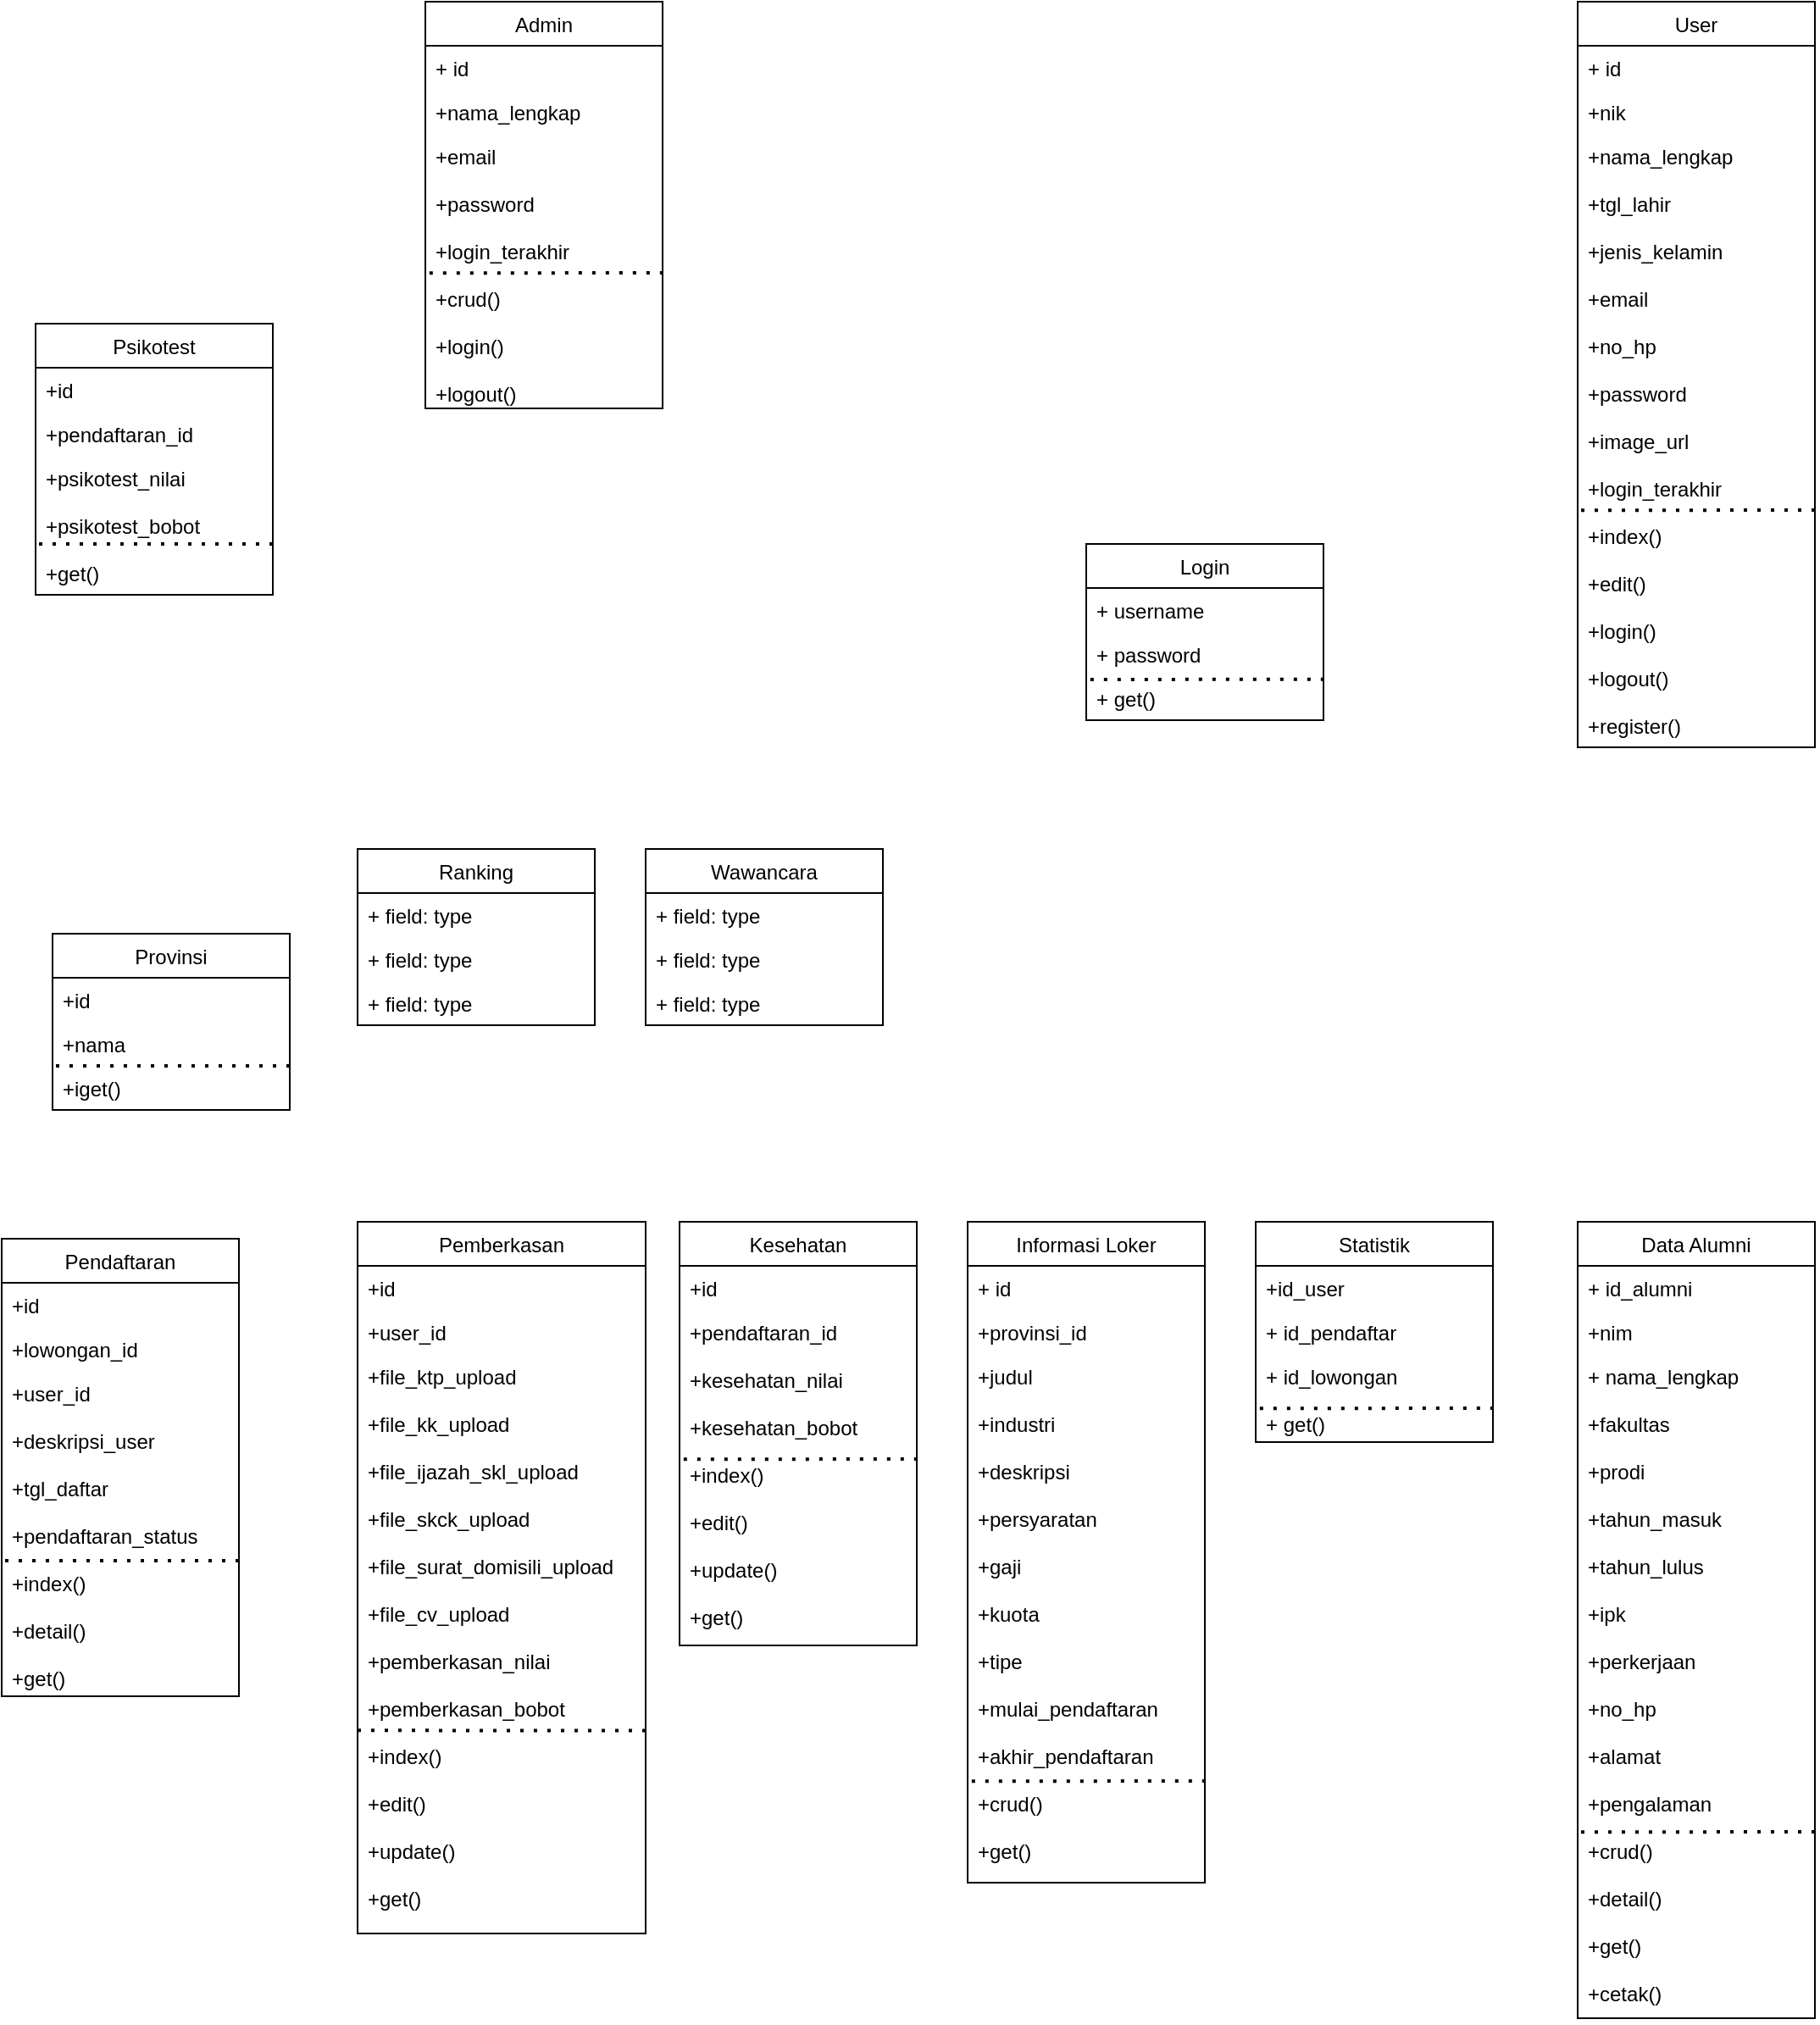 <mxfile version="20.0.3" type="github">
  <diagram id="8VXRsfA2JbnLdSGY70NK" name="Page-1">
    <mxGraphModel dx="1568" dy="1502" grid="1" gridSize="10" guides="1" tooltips="1" connect="1" arrows="1" fold="1" page="1" pageScale="1" pageWidth="850" pageHeight="1100" math="0" shadow="0">
      <root>
        <mxCell id="0" />
        <mxCell id="1" parent="0" />
        <mxCell id="RGDypvN8in3GUUsTKDcG-1" value="Login" style="swimlane;fontStyle=0;childLayout=stackLayout;horizontal=1;startSize=26;fillColor=none;horizontalStack=0;resizeParent=1;resizeParentMax=0;resizeLast=0;collapsible=1;marginBottom=0;" vertex="1" parent="1">
          <mxGeometry x="390" y="-120" width="140" height="104" as="geometry" />
        </mxCell>
        <mxCell id="RGDypvN8in3GUUsTKDcG-2" value="+ username" style="text;strokeColor=none;fillColor=none;align=left;verticalAlign=top;spacingLeft=4;spacingRight=4;overflow=hidden;rotatable=0;points=[[0,0.5],[1,0.5]];portConstraint=eastwest;" vertex="1" parent="RGDypvN8in3GUUsTKDcG-1">
          <mxGeometry y="26" width="140" height="26" as="geometry" />
        </mxCell>
        <mxCell id="RGDypvN8in3GUUsTKDcG-3" value="+ password" style="text;strokeColor=none;fillColor=none;align=left;verticalAlign=top;spacingLeft=4;spacingRight=4;overflow=hidden;rotatable=0;points=[[0,0.5],[1,0.5]];portConstraint=eastwest;" vertex="1" parent="RGDypvN8in3GUUsTKDcG-1">
          <mxGeometry y="52" width="140" height="26" as="geometry" />
        </mxCell>
        <mxCell id="RGDypvN8in3GUUsTKDcG-4" value="+ get()" style="text;strokeColor=none;fillColor=none;align=left;verticalAlign=top;spacingLeft=4;spacingRight=4;overflow=hidden;rotatable=0;points=[[0,0.5],[1,0.5]];portConstraint=eastwest;" vertex="1" parent="RGDypvN8in3GUUsTKDcG-1">
          <mxGeometry y="78" width="140" height="26" as="geometry" />
        </mxCell>
        <mxCell id="RGDypvN8in3GUUsTKDcG-5" value="" style="endArrow=none;dashed=1;html=1;dashPattern=1 3;strokeWidth=2;rounded=0;exitX=1.003;exitY=1.071;exitDx=0;exitDy=0;exitPerimeter=0;" edge="1" parent="RGDypvN8in3GUUsTKDcG-1" source="RGDypvN8in3GUUsTKDcG-3">
          <mxGeometry width="50" height="50" relative="1" as="geometry">
            <mxPoint x="30" y="120" as="sourcePoint" />
            <mxPoint y="80" as="targetPoint" />
          </mxGeometry>
        </mxCell>
        <mxCell id="RGDypvN8in3GUUsTKDcG-6" value="Admin" style="swimlane;fontStyle=0;childLayout=stackLayout;horizontal=1;startSize=26;fillColor=none;horizontalStack=0;resizeParent=1;resizeParentMax=0;resizeLast=0;collapsible=1;marginBottom=0;" vertex="1" parent="1">
          <mxGeometry y="-440" width="140" height="240" as="geometry" />
        </mxCell>
        <mxCell id="RGDypvN8in3GUUsTKDcG-7" value="+ id" style="text;strokeColor=none;fillColor=none;align=left;verticalAlign=top;spacingLeft=4;spacingRight=4;overflow=hidden;rotatable=0;points=[[0,0.5],[1,0.5]];portConstraint=eastwest;" vertex="1" parent="RGDypvN8in3GUUsTKDcG-6">
          <mxGeometry y="26" width="140" height="26" as="geometry" />
        </mxCell>
        <mxCell id="RGDypvN8in3GUUsTKDcG-8" value="+nama_lengkap" style="text;strokeColor=none;fillColor=none;align=left;verticalAlign=top;spacingLeft=4;spacingRight=4;overflow=hidden;rotatable=0;points=[[0,0.5],[1,0.5]];portConstraint=eastwest;" vertex="1" parent="RGDypvN8in3GUUsTKDcG-6">
          <mxGeometry y="52" width="140" height="26" as="geometry" />
        </mxCell>
        <mxCell id="RGDypvN8in3GUUsTKDcG-48" value="" style="endArrow=none;dashed=1;html=1;dashPattern=1 3;strokeWidth=2;rounded=0;exitX=1.003;exitY=1.071;exitDx=0;exitDy=0;exitPerimeter=0;" edge="1" parent="RGDypvN8in3GUUsTKDcG-6">
          <mxGeometry width="50" height="50" relative="1" as="geometry">
            <mxPoint x="140.42" y="159.996" as="sourcePoint" />
            <mxPoint y="160.15" as="targetPoint" />
          </mxGeometry>
        </mxCell>
        <mxCell id="RGDypvN8in3GUUsTKDcG-9" value="+email&#xa;&#xa;+password&#xa;&#xa;+login_terakhir&#xa;&#xa;+crud()&#xa;&#xa;+login()&#xa;&#xa;+logout()" style="text;strokeColor=none;fillColor=none;align=left;verticalAlign=top;spacingLeft=4;spacingRight=4;overflow=hidden;rotatable=0;points=[[0,0.5],[1,0.5]];portConstraint=eastwest;" vertex="1" parent="RGDypvN8in3GUUsTKDcG-6">
          <mxGeometry y="78" width="140" height="162" as="geometry" />
        </mxCell>
        <mxCell id="RGDypvN8in3GUUsTKDcG-10" value="User" style="swimlane;fontStyle=0;childLayout=stackLayout;horizontal=1;startSize=26;fillColor=none;horizontalStack=0;resizeParent=1;resizeParentMax=0;resizeLast=0;collapsible=1;marginBottom=0;" vertex="1" parent="1">
          <mxGeometry x="680" y="-440" width="140" height="440" as="geometry" />
        </mxCell>
        <mxCell id="RGDypvN8in3GUUsTKDcG-11" value="+ id" style="text;strokeColor=none;fillColor=none;align=left;verticalAlign=top;spacingLeft=4;spacingRight=4;overflow=hidden;rotatable=0;points=[[0,0.5],[1,0.5]];portConstraint=eastwest;" vertex="1" parent="RGDypvN8in3GUUsTKDcG-10">
          <mxGeometry y="26" width="140" height="26" as="geometry" />
        </mxCell>
        <mxCell id="RGDypvN8in3GUUsTKDcG-12" value="+nik" style="text;strokeColor=none;fillColor=none;align=left;verticalAlign=top;spacingLeft=4;spacingRight=4;overflow=hidden;rotatable=0;points=[[0,0.5],[1,0.5]];portConstraint=eastwest;" vertex="1" parent="RGDypvN8in3GUUsTKDcG-10">
          <mxGeometry y="52" width="140" height="26" as="geometry" />
        </mxCell>
        <mxCell id="RGDypvN8in3GUUsTKDcG-13" value="+nama_lengkap&#xa;&#xa;+tgl_lahir&#xa;&#xa;+jenis_kelamin&#xa;&#xa;+email&#xa;&#xa;+no_hp&#xa;&#xa;+password&#xa;&#xa;+image_url&#xa;&#xa;+login_terakhir&#xa;&#xa;+index()&#xa;&#xa;+edit()&#xa;&#xa;+login()&#xa;&#xa;+logout()&#xa;&#xa;+register()" style="text;strokeColor=none;fillColor=none;align=left;verticalAlign=top;spacingLeft=4;spacingRight=4;overflow=hidden;rotatable=0;points=[[0,0.5],[1,0.5]];portConstraint=eastwest;" vertex="1" parent="RGDypvN8in3GUUsTKDcG-10">
          <mxGeometry y="78" width="140" height="362" as="geometry" />
        </mxCell>
        <mxCell id="RGDypvN8in3GUUsTKDcG-47" value="" style="endArrow=none;dashed=1;html=1;dashPattern=1 3;strokeWidth=2;rounded=0;exitX=1.003;exitY=1.071;exitDx=0;exitDy=0;exitPerimeter=0;" edge="1" parent="RGDypvN8in3GUUsTKDcG-10">
          <mxGeometry width="50" height="50" relative="1" as="geometry">
            <mxPoint x="140" y="299.996" as="sourcePoint" />
            <mxPoint x="-0.42" y="300.15" as="targetPoint" />
          </mxGeometry>
        </mxCell>
        <mxCell id="RGDypvN8in3GUUsTKDcG-14" value="Data Alumni" style="swimlane;fontStyle=0;childLayout=stackLayout;horizontal=1;startSize=26;fillColor=none;horizontalStack=0;resizeParent=1;resizeParentMax=0;resizeLast=0;collapsible=1;marginBottom=0;" vertex="1" parent="1">
          <mxGeometry x="680" y="280" width="140" height="470" as="geometry" />
        </mxCell>
        <mxCell id="RGDypvN8in3GUUsTKDcG-15" value="+ id_alumni" style="text;strokeColor=none;fillColor=none;align=left;verticalAlign=top;spacingLeft=4;spacingRight=4;overflow=hidden;rotatable=0;points=[[0,0.5],[1,0.5]];portConstraint=eastwest;" vertex="1" parent="RGDypvN8in3GUUsTKDcG-14">
          <mxGeometry y="26" width="140" height="26" as="geometry" />
        </mxCell>
        <mxCell id="RGDypvN8in3GUUsTKDcG-16" value="+nim" style="text;strokeColor=none;fillColor=none;align=left;verticalAlign=top;spacingLeft=4;spacingRight=4;overflow=hidden;rotatable=0;points=[[0,0.5],[1,0.5]];portConstraint=eastwest;" vertex="1" parent="RGDypvN8in3GUUsTKDcG-14">
          <mxGeometry y="52" width="140" height="26" as="geometry" />
        </mxCell>
        <mxCell id="RGDypvN8in3GUUsTKDcG-17" value="+ nama_lengkap&#xa;&#xa;+fakultas&#xa;&#xa;+prodi&#xa;&#xa;+tahun_masuk&#xa;&#xa;+tahun_lulus&#xa;&#xa;+ipk&#xa;&#xa;+perkerjaan&#xa;&#xa;+no_hp&#xa;&#xa;+alamat&#xa;&#xa;+pengalaman&#xa;&#xa;+crud()&#xa;&#xa;+detail()&#xa;&#xa;+get()&#xa;&#xa;+cetak()&#xa;" style="text;strokeColor=none;fillColor=none;align=left;verticalAlign=top;spacingLeft=4;spacingRight=4;overflow=hidden;rotatable=0;points=[[0,0.5],[1,0.5]];portConstraint=eastwest;" vertex="1" parent="RGDypvN8in3GUUsTKDcG-14">
          <mxGeometry y="78" width="140" height="392" as="geometry" />
        </mxCell>
        <mxCell id="RGDypvN8in3GUUsTKDcG-52" value="" style="endArrow=none;dashed=1;html=1;dashPattern=1 3;strokeWidth=2;rounded=0;exitX=1.003;exitY=1.071;exitDx=0;exitDy=0;exitPerimeter=0;" edge="1" parent="RGDypvN8in3GUUsTKDcG-14">
          <mxGeometry width="50" height="50" relative="1" as="geometry">
            <mxPoint x="140" y="359.996" as="sourcePoint" />
            <mxPoint x="-0.42" y="360.15" as="targetPoint" />
          </mxGeometry>
        </mxCell>
        <mxCell id="RGDypvN8in3GUUsTKDcG-18" value="Statistik" style="swimlane;fontStyle=0;childLayout=stackLayout;horizontal=1;startSize=26;fillColor=none;horizontalStack=0;resizeParent=1;resizeParentMax=0;resizeLast=0;collapsible=1;marginBottom=0;" vertex="1" parent="1">
          <mxGeometry x="490" y="280" width="140" height="130" as="geometry" />
        </mxCell>
        <mxCell id="RGDypvN8in3GUUsTKDcG-19" value="+id_user" style="text;strokeColor=none;fillColor=none;align=left;verticalAlign=top;spacingLeft=4;spacingRight=4;overflow=hidden;rotatable=0;points=[[0,0.5],[1,0.5]];portConstraint=eastwest;" vertex="1" parent="RGDypvN8in3GUUsTKDcG-18">
          <mxGeometry y="26" width="140" height="26" as="geometry" />
        </mxCell>
        <mxCell id="RGDypvN8in3GUUsTKDcG-20" value="+ id_pendaftar" style="text;strokeColor=none;fillColor=none;align=left;verticalAlign=top;spacingLeft=4;spacingRight=4;overflow=hidden;rotatable=0;points=[[0,0.5],[1,0.5]];portConstraint=eastwest;" vertex="1" parent="RGDypvN8in3GUUsTKDcG-18">
          <mxGeometry y="52" width="140" height="26" as="geometry" />
        </mxCell>
        <mxCell id="RGDypvN8in3GUUsTKDcG-49" value="" style="endArrow=none;dashed=1;html=1;dashPattern=1 3;strokeWidth=2;rounded=0;exitX=1.003;exitY=1.071;exitDx=0;exitDy=0;exitPerimeter=0;" edge="1" parent="RGDypvN8in3GUUsTKDcG-18">
          <mxGeometry width="50" height="50" relative="1" as="geometry">
            <mxPoint x="140.42" y="109.996" as="sourcePoint" />
            <mxPoint y="110.15" as="targetPoint" />
          </mxGeometry>
        </mxCell>
        <mxCell id="RGDypvN8in3GUUsTKDcG-21" value="+ id_lowongan&#xa;&#xa;+ get()" style="text;strokeColor=none;fillColor=none;align=left;verticalAlign=top;spacingLeft=4;spacingRight=4;overflow=hidden;rotatable=0;points=[[0,0.5],[1,0.5]];portConstraint=eastwest;" vertex="1" parent="RGDypvN8in3GUUsTKDcG-18">
          <mxGeometry y="78" width="140" height="52" as="geometry" />
        </mxCell>
        <mxCell id="RGDypvN8in3GUUsTKDcG-22" value="Informasi Loker" style="swimlane;fontStyle=0;childLayout=stackLayout;horizontal=1;startSize=26;fillColor=none;horizontalStack=0;resizeParent=1;resizeParentMax=0;resizeLast=0;collapsible=1;marginBottom=0;" vertex="1" parent="1">
          <mxGeometry x="320" y="280" width="140" height="390" as="geometry" />
        </mxCell>
        <mxCell id="RGDypvN8in3GUUsTKDcG-23" value="+ id" style="text;strokeColor=none;fillColor=none;align=left;verticalAlign=top;spacingLeft=4;spacingRight=4;overflow=hidden;rotatable=0;points=[[0,0.5],[1,0.5]];portConstraint=eastwest;" vertex="1" parent="RGDypvN8in3GUUsTKDcG-22">
          <mxGeometry y="26" width="140" height="26" as="geometry" />
        </mxCell>
        <mxCell id="RGDypvN8in3GUUsTKDcG-24" value="+provinsi_id" style="text;strokeColor=none;fillColor=none;align=left;verticalAlign=top;spacingLeft=4;spacingRight=4;overflow=hidden;rotatable=0;points=[[0,0.5],[1,0.5]];portConstraint=eastwest;" vertex="1" parent="RGDypvN8in3GUUsTKDcG-22">
          <mxGeometry y="52" width="140" height="26" as="geometry" />
        </mxCell>
        <mxCell id="RGDypvN8in3GUUsTKDcG-25" value="+judul&#xa;&#xa;+industri&#xa;&#xa;+deskripsi&#xa;&#xa;+persyaratan&#xa;&#xa;+gaji&#xa;&#xa;+kuota&#xa;&#xa;+tipe&#xa;&#xa;+mulai_pendaftaran&#xa;&#xa;+akhir_pendaftaran&#xa;&#xa;+crud()&#xa;&#xa;+get()" style="text;strokeColor=none;fillColor=none;align=left;verticalAlign=top;spacingLeft=4;spacingRight=4;overflow=hidden;rotatable=0;points=[[0,0.5],[1,0.5]];portConstraint=eastwest;" vertex="1" parent="RGDypvN8in3GUUsTKDcG-22">
          <mxGeometry y="78" width="140" height="312" as="geometry" />
        </mxCell>
        <mxCell id="RGDypvN8in3GUUsTKDcG-53" value="" style="endArrow=none;dashed=1;html=1;dashPattern=1 3;strokeWidth=2;rounded=0;exitX=1.003;exitY=1.071;exitDx=0;exitDy=0;exitPerimeter=0;" edge="1" parent="RGDypvN8in3GUUsTKDcG-22">
          <mxGeometry width="50" height="50" relative="1" as="geometry">
            <mxPoint x="140.42" y="329.996" as="sourcePoint" />
            <mxPoint x="-5.116e-13" y="330.15" as="targetPoint" />
          </mxGeometry>
        </mxCell>
        <mxCell id="RGDypvN8in3GUUsTKDcG-26" value="Kesehatan" style="swimlane;fontStyle=0;childLayout=stackLayout;horizontal=1;startSize=26;fillColor=none;horizontalStack=0;resizeParent=1;resizeParentMax=0;resizeLast=0;collapsible=1;marginBottom=0;" vertex="1" parent="1">
          <mxGeometry x="150" y="280" width="140" height="250" as="geometry" />
        </mxCell>
        <mxCell id="RGDypvN8in3GUUsTKDcG-28" value="+id" style="text;strokeColor=none;fillColor=none;align=left;verticalAlign=top;spacingLeft=4;spacingRight=4;overflow=hidden;rotatable=0;points=[[0,0.5],[1,0.5]];portConstraint=eastwest;" vertex="1" parent="RGDypvN8in3GUUsTKDcG-26">
          <mxGeometry y="26" width="140" height="26" as="geometry" />
        </mxCell>
        <mxCell id="RGDypvN8in3GUUsTKDcG-50" value="" style="endArrow=none;dashed=1;html=1;dashPattern=1 3;strokeWidth=2;rounded=0;exitX=1.003;exitY=1.071;exitDx=0;exitDy=0;exitPerimeter=0;" edge="1" parent="RGDypvN8in3GUUsTKDcG-26">
          <mxGeometry width="50" height="50" relative="1" as="geometry">
            <mxPoint x="140.42" y="139.996" as="sourcePoint" />
            <mxPoint y="140.15" as="targetPoint" />
          </mxGeometry>
        </mxCell>
        <mxCell id="RGDypvN8in3GUUsTKDcG-29" value="+pendaftaran_id&#xa;&#xa;+kesehatan_nilai&#xa;&#xa;+kesehatan_bobot&#xa;&#xa;+index()&#xa;&#xa;+edit()&#xa;&#xa;+update()&#xa;&#xa;+get()&#xa;&#xa;" style="text;strokeColor=none;fillColor=none;align=left;verticalAlign=top;spacingLeft=4;spacingRight=4;overflow=hidden;rotatable=0;points=[[0,0.5],[1,0.5]];portConstraint=eastwest;" vertex="1" parent="RGDypvN8in3GUUsTKDcG-26">
          <mxGeometry y="52" width="140" height="198" as="geometry" />
        </mxCell>
        <mxCell id="RGDypvN8in3GUUsTKDcG-39" value="Pemberkasan" style="swimlane;fontStyle=0;childLayout=stackLayout;horizontal=1;startSize=26;fillColor=none;horizontalStack=0;resizeParent=1;resizeParentMax=0;resizeLast=0;collapsible=1;marginBottom=0;" vertex="1" parent="1">
          <mxGeometry x="-40" y="280" width="170" height="420" as="geometry" />
        </mxCell>
        <mxCell id="RGDypvN8in3GUUsTKDcG-40" value="+id" style="text;strokeColor=none;fillColor=none;align=left;verticalAlign=top;spacingLeft=4;spacingRight=4;overflow=hidden;rotatable=0;points=[[0,0.5],[1,0.5]];portConstraint=eastwest;" vertex="1" parent="RGDypvN8in3GUUsTKDcG-39">
          <mxGeometry y="26" width="170" height="26" as="geometry" />
        </mxCell>
        <mxCell id="RGDypvN8in3GUUsTKDcG-41" value="+user_id" style="text;strokeColor=none;fillColor=none;align=left;verticalAlign=top;spacingLeft=4;spacingRight=4;overflow=hidden;rotatable=0;points=[[0,0.5],[1,0.5]];portConstraint=eastwest;" vertex="1" parent="RGDypvN8in3GUUsTKDcG-39">
          <mxGeometry y="52" width="170" height="26" as="geometry" />
        </mxCell>
        <mxCell id="RGDypvN8in3GUUsTKDcG-42" value="+file_ktp_upload&#xa;&#xa;+file_kk_upload&#xa;&#xa;+file_ijazah_skl_upload&#xa;&#xa;+file_skck_upload&#xa;&#xa;+file_surat_domisili_upload&#xa;&#xa;+file_cv_upload&#xa;&#xa;+pemberkasan_nilai&#xa;&#xa;+pemberkasan_bobot&#xa;&#xa;+index()&#xa;&#xa;+edit()&#xa;&#xa;+update()&#xa;&#xa;+get()&#xa;" style="text;strokeColor=none;fillColor=none;align=left;verticalAlign=top;spacingLeft=4;spacingRight=4;overflow=hidden;rotatable=0;points=[[0,0.5],[1,0.5]];portConstraint=eastwest;" vertex="1" parent="RGDypvN8in3GUUsTKDcG-39">
          <mxGeometry y="78" width="170" height="342" as="geometry" />
        </mxCell>
        <mxCell id="RGDypvN8in3GUUsTKDcG-70" value="" style="endArrow=none;dashed=1;html=1;dashPattern=1 3;strokeWidth=2;rounded=0;exitX=1;exitY=0.65;exitDx=0;exitDy=0;exitPerimeter=0;" edge="1" parent="RGDypvN8in3GUUsTKDcG-39" source="RGDypvN8in3GUUsTKDcG-42">
          <mxGeometry width="50" height="50" relative="1" as="geometry">
            <mxPoint x="140.42" y="299.996" as="sourcePoint" />
            <mxPoint y="300.15" as="targetPoint" />
          </mxGeometry>
        </mxCell>
        <mxCell id="RGDypvN8in3GUUsTKDcG-43" value="Pendaftaran" style="swimlane;fontStyle=0;childLayout=stackLayout;horizontal=1;startSize=26;fillColor=none;horizontalStack=0;resizeParent=1;resizeParentMax=0;resizeLast=0;collapsible=1;marginBottom=0;" vertex="1" parent="1">
          <mxGeometry x="-250" y="290" width="140" height="270" as="geometry" />
        </mxCell>
        <mxCell id="RGDypvN8in3GUUsTKDcG-44" value="+id" style="text;strokeColor=none;fillColor=none;align=left;verticalAlign=top;spacingLeft=4;spacingRight=4;overflow=hidden;rotatable=0;points=[[0,0.5],[1,0.5]];portConstraint=eastwest;" vertex="1" parent="RGDypvN8in3GUUsTKDcG-43">
          <mxGeometry y="26" width="140" height="26" as="geometry" />
        </mxCell>
        <mxCell id="RGDypvN8in3GUUsTKDcG-45" value="+lowongan_id" style="text;strokeColor=none;fillColor=none;align=left;verticalAlign=top;spacingLeft=4;spacingRight=4;overflow=hidden;rotatable=0;points=[[0,0.5],[1,0.5]];portConstraint=eastwest;" vertex="1" parent="RGDypvN8in3GUUsTKDcG-43">
          <mxGeometry y="52" width="140" height="26" as="geometry" />
        </mxCell>
        <mxCell id="RGDypvN8in3GUUsTKDcG-46" value="+user_id&#xa;&#xa;+deskripsi_user&#xa;&#xa;+tgl_daftar&#xa;&#xa;+pendaftaran_status&#xa;&#xa;+index()&#xa;&#xa;+detail()&#xa;&#xa;+get()&#xa;" style="text;strokeColor=none;fillColor=none;align=left;verticalAlign=top;spacingLeft=4;spacingRight=4;overflow=hidden;rotatable=0;points=[[0,0.5],[1,0.5]];portConstraint=eastwest;" vertex="1" parent="RGDypvN8in3GUUsTKDcG-43">
          <mxGeometry y="78" width="140" height="192" as="geometry" />
        </mxCell>
        <mxCell id="RGDypvN8in3GUUsTKDcG-72" value="" style="endArrow=none;dashed=1;html=1;dashPattern=1 3;strokeWidth=2;rounded=0;" edge="1" parent="RGDypvN8in3GUUsTKDcG-43">
          <mxGeometry width="50" height="50" relative="1" as="geometry">
            <mxPoint x="140" y="190" as="sourcePoint" />
            <mxPoint y="190.0" as="targetPoint" />
          </mxGeometry>
        </mxCell>
        <mxCell id="RGDypvN8in3GUUsTKDcG-54" value="Provinsi" style="swimlane;fontStyle=0;childLayout=stackLayout;horizontal=1;startSize=26;fillColor=none;horizontalStack=0;resizeParent=1;resizeParentMax=0;resizeLast=0;collapsible=1;marginBottom=0;" vertex="1" parent="1">
          <mxGeometry x="-220" y="110" width="140" height="104" as="geometry" />
        </mxCell>
        <mxCell id="RGDypvN8in3GUUsTKDcG-55" value="+id" style="text;strokeColor=none;fillColor=none;align=left;verticalAlign=top;spacingLeft=4;spacingRight=4;overflow=hidden;rotatable=0;points=[[0,0.5],[1,0.5]];portConstraint=eastwest;" vertex="1" parent="RGDypvN8in3GUUsTKDcG-54">
          <mxGeometry y="26" width="140" height="26" as="geometry" />
        </mxCell>
        <mxCell id="RGDypvN8in3GUUsTKDcG-56" value="+nama" style="text;strokeColor=none;fillColor=none;align=left;verticalAlign=top;spacingLeft=4;spacingRight=4;overflow=hidden;rotatable=0;points=[[0,0.5],[1,0.5]];portConstraint=eastwest;" vertex="1" parent="RGDypvN8in3GUUsTKDcG-54">
          <mxGeometry y="52" width="140" height="26" as="geometry" />
        </mxCell>
        <mxCell id="RGDypvN8in3GUUsTKDcG-73" value="" style="endArrow=none;dashed=1;html=1;dashPattern=1 3;strokeWidth=2;rounded=0;" edge="1" parent="RGDypvN8in3GUUsTKDcG-54">
          <mxGeometry width="50" height="50" relative="1" as="geometry">
            <mxPoint x="140" y="78.0" as="sourcePoint" />
            <mxPoint y="78.0" as="targetPoint" />
          </mxGeometry>
        </mxCell>
        <mxCell id="RGDypvN8in3GUUsTKDcG-57" value="+iget()" style="text;strokeColor=none;fillColor=none;align=left;verticalAlign=top;spacingLeft=4;spacingRight=4;overflow=hidden;rotatable=0;points=[[0,0.5],[1,0.5]];portConstraint=eastwest;" vertex="1" parent="RGDypvN8in3GUUsTKDcG-54">
          <mxGeometry y="78" width="140" height="26" as="geometry" />
        </mxCell>
        <mxCell id="RGDypvN8in3GUUsTKDcG-58" value="Psikotest" style="swimlane;fontStyle=0;childLayout=stackLayout;horizontal=1;startSize=26;fillColor=none;horizontalStack=0;resizeParent=1;resizeParentMax=0;resizeLast=0;collapsible=1;marginBottom=0;" vertex="1" parent="1">
          <mxGeometry x="-230" y="-250" width="140" height="160" as="geometry" />
        </mxCell>
        <mxCell id="RGDypvN8in3GUUsTKDcG-59" value="+id" style="text;strokeColor=none;fillColor=none;align=left;verticalAlign=top;spacingLeft=4;spacingRight=4;overflow=hidden;rotatable=0;points=[[0,0.5],[1,0.5]];portConstraint=eastwest;" vertex="1" parent="RGDypvN8in3GUUsTKDcG-58">
          <mxGeometry y="26" width="140" height="26" as="geometry" />
        </mxCell>
        <mxCell id="RGDypvN8in3GUUsTKDcG-60" value="+pendaftaran_id " style="text;strokeColor=none;fillColor=none;align=left;verticalAlign=top;spacingLeft=4;spacingRight=4;overflow=hidden;rotatable=0;points=[[0,0.5],[1,0.5]];portConstraint=eastwest;" vertex="1" parent="RGDypvN8in3GUUsTKDcG-58">
          <mxGeometry y="52" width="140" height="26" as="geometry" />
        </mxCell>
        <mxCell id="RGDypvN8in3GUUsTKDcG-61" value="+psikotest_nilai&#xa;&#xa;+psikotest_bobot&#xa;&#xa;+get()&#xa;" style="text;strokeColor=none;fillColor=none;align=left;verticalAlign=top;spacingLeft=4;spacingRight=4;overflow=hidden;rotatable=0;points=[[0,0.5],[1,0.5]];portConstraint=eastwest;" vertex="1" parent="RGDypvN8in3GUUsTKDcG-58">
          <mxGeometry y="78" width="140" height="82" as="geometry" />
        </mxCell>
        <mxCell id="RGDypvN8in3GUUsTKDcG-76" value="" style="endArrow=none;dashed=1;html=1;dashPattern=1 3;strokeWidth=2;rounded=0;" edge="1" parent="RGDypvN8in3GUUsTKDcG-58">
          <mxGeometry width="50" height="50" relative="1" as="geometry">
            <mxPoint x="140" y="130.0" as="sourcePoint" />
            <mxPoint y="130.0" as="targetPoint" />
          </mxGeometry>
        </mxCell>
        <mxCell id="RGDypvN8in3GUUsTKDcG-62" value="Ranking" style="swimlane;fontStyle=0;childLayout=stackLayout;horizontal=1;startSize=26;fillColor=none;horizontalStack=0;resizeParent=1;resizeParentMax=0;resizeLast=0;collapsible=1;marginBottom=0;" vertex="1" parent="1">
          <mxGeometry x="-40" y="60" width="140" height="104" as="geometry" />
        </mxCell>
        <mxCell id="RGDypvN8in3GUUsTKDcG-63" value="+ field: type" style="text;strokeColor=none;fillColor=none;align=left;verticalAlign=top;spacingLeft=4;spacingRight=4;overflow=hidden;rotatable=0;points=[[0,0.5],[1,0.5]];portConstraint=eastwest;" vertex="1" parent="RGDypvN8in3GUUsTKDcG-62">
          <mxGeometry y="26" width="140" height="26" as="geometry" />
        </mxCell>
        <mxCell id="RGDypvN8in3GUUsTKDcG-64" value="+ field: type" style="text;strokeColor=none;fillColor=none;align=left;verticalAlign=top;spacingLeft=4;spacingRight=4;overflow=hidden;rotatable=0;points=[[0,0.5],[1,0.5]];portConstraint=eastwest;" vertex="1" parent="RGDypvN8in3GUUsTKDcG-62">
          <mxGeometry y="52" width="140" height="26" as="geometry" />
        </mxCell>
        <mxCell id="RGDypvN8in3GUUsTKDcG-65" value="+ field: type" style="text;strokeColor=none;fillColor=none;align=left;verticalAlign=top;spacingLeft=4;spacingRight=4;overflow=hidden;rotatable=0;points=[[0,0.5],[1,0.5]];portConstraint=eastwest;" vertex="1" parent="RGDypvN8in3GUUsTKDcG-62">
          <mxGeometry y="78" width="140" height="26" as="geometry" />
        </mxCell>
        <mxCell id="RGDypvN8in3GUUsTKDcG-66" value="Wawancara" style="swimlane;fontStyle=0;childLayout=stackLayout;horizontal=1;startSize=26;fillColor=none;horizontalStack=0;resizeParent=1;resizeParentMax=0;resizeLast=0;collapsible=1;marginBottom=0;" vertex="1" parent="1">
          <mxGeometry x="130" y="60" width="140" height="104" as="geometry" />
        </mxCell>
        <mxCell id="RGDypvN8in3GUUsTKDcG-67" value="+ field: type" style="text;strokeColor=none;fillColor=none;align=left;verticalAlign=top;spacingLeft=4;spacingRight=4;overflow=hidden;rotatable=0;points=[[0,0.5],[1,0.5]];portConstraint=eastwest;" vertex="1" parent="RGDypvN8in3GUUsTKDcG-66">
          <mxGeometry y="26" width="140" height="26" as="geometry" />
        </mxCell>
        <mxCell id="RGDypvN8in3GUUsTKDcG-68" value="+ field: type" style="text;strokeColor=none;fillColor=none;align=left;verticalAlign=top;spacingLeft=4;spacingRight=4;overflow=hidden;rotatable=0;points=[[0,0.5],[1,0.5]];portConstraint=eastwest;" vertex="1" parent="RGDypvN8in3GUUsTKDcG-66">
          <mxGeometry y="52" width="140" height="26" as="geometry" />
        </mxCell>
        <mxCell id="RGDypvN8in3GUUsTKDcG-69" value="+ field: type" style="text;strokeColor=none;fillColor=none;align=left;verticalAlign=top;spacingLeft=4;spacingRight=4;overflow=hidden;rotatable=0;points=[[0,0.5],[1,0.5]];portConstraint=eastwest;" vertex="1" parent="RGDypvN8in3GUUsTKDcG-66">
          <mxGeometry y="78" width="140" height="26" as="geometry" />
        </mxCell>
      </root>
    </mxGraphModel>
  </diagram>
</mxfile>

